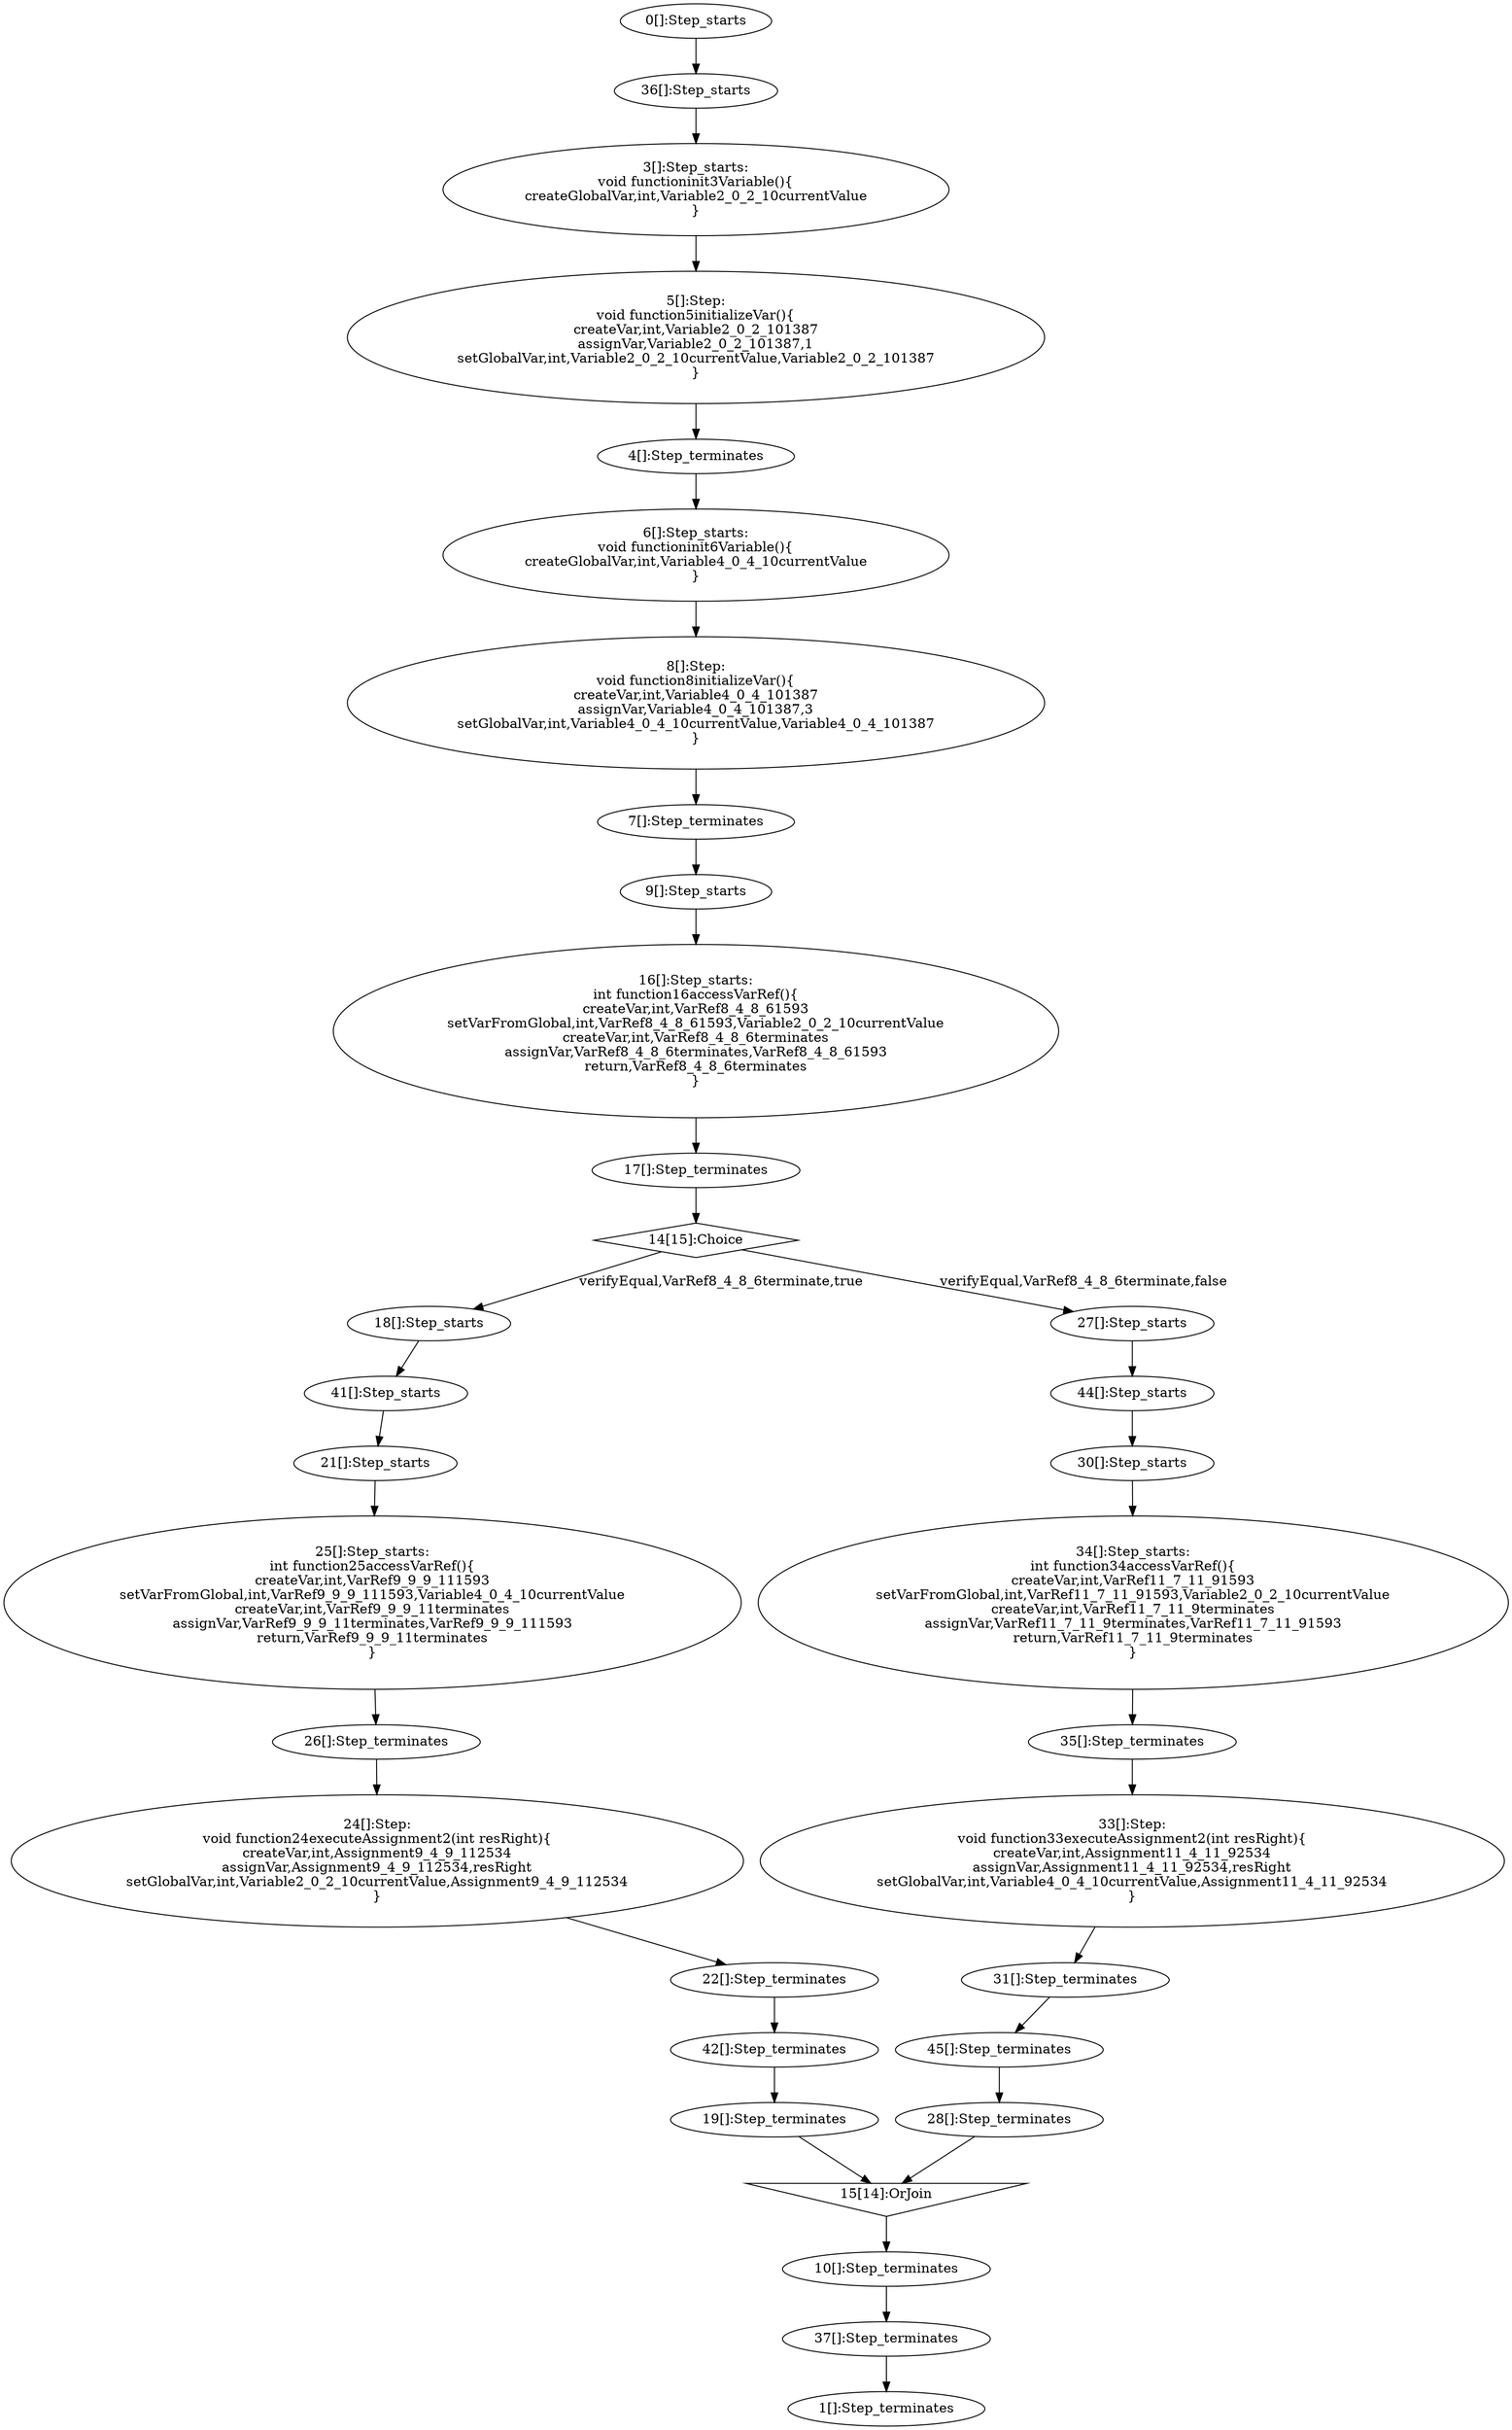 digraph G {
  "0" [label="0[]:Step_starts" shape="ellipse" ];
  "1" [label="1[]:Step_terminates" shape="ellipse" ];
  "36" [label="36[]:Step_starts" shape="ellipse" ];
  "37" [label="37[]:Step_terminates" shape="ellipse" ];
  "3" [label="3[]:Step_starts:
void functioninit3Variable(){
createGlobalVar,int,Variable2_0_2_10currentValue
}" shape="ellipse" ];
  "4" [label="4[]:Step_terminates" shape="ellipse" ];
  "5" [label="5[]:Step:
void function5initializeVar(){
createVar,int,Variable2_0_2_101387
assignVar,Variable2_0_2_101387,1
setGlobalVar,int,Variable2_0_2_10currentValue,Variable2_0_2_101387
}" shape="ellipse" ];
  "6" [label="6[]:Step_starts:
void functioninit6Variable(){
createGlobalVar,int,Variable4_0_4_10currentValue
}" shape="ellipse" ];
  "7" [label="7[]:Step_terminates" shape="ellipse" ];
  "8" [label="8[]:Step:
void function8initializeVar(){
createVar,int,Variable4_0_4_101387
assignVar,Variable4_0_4_101387,3
setGlobalVar,int,Variable4_0_4_10currentValue,Variable4_0_4_101387
}" shape="ellipse" ];
  "9" [label="9[]:Step_starts" shape="ellipse" ];
  "10" [label="10[]:Step_terminates" shape="ellipse" ];
  "14" [label="14[15]:Choice" shape="diamond" ];
  "15" [label="15[14]:OrJoin" shape="invtriangle" ];
  "16" [label="16[]:Step_starts:
int function16accessVarRef(){
createVar,int,VarRef8_4_8_61593
setVarFromGlobal,int,VarRef8_4_8_61593,Variable2_0_2_10currentValue
createVar,int,VarRef8_4_8_6terminates
assignVar,VarRef8_4_8_6terminates,VarRef8_4_8_61593
return,VarRef8_4_8_6terminates
}" shape="ellipse" ];
  "17" [label="17[]:Step_terminates" shape="ellipse" ];
  "18" [label="18[]:Step_starts" shape="ellipse" ];
  "19" [label="19[]:Step_terminates" shape="ellipse" ];
  "27" [label="27[]:Step_starts" shape="ellipse" ];
  "28" [label="28[]:Step_terminates" shape="ellipse" ];
  "41" [label="41[]:Step_starts" shape="ellipse" ];
  "42" [label="42[]:Step_terminates" shape="ellipse" ];
  "44" [label="44[]:Step_starts" shape="ellipse" ];
  "45" [label="45[]:Step_terminates" shape="ellipse" ];
  "21" [label="21[]:Step_starts" shape="ellipse" ];
  "22" [label="22[]:Step_terminates" shape="ellipse" ];
  "24" [label="24[]:Step:
void function24executeAssignment2(int resRight){
createVar,int,Assignment9_4_9_112534
assignVar,Assignment9_4_9_112534,resRight
setGlobalVar,int,Variable2_0_2_10currentValue,Assignment9_4_9_112534
}" shape="ellipse" ];
  "30" [label="30[]:Step_starts" shape="ellipse" ];
  "31" [label="31[]:Step_terminates" shape="ellipse" ];
  "33" [label="33[]:Step:
void function33executeAssignment2(int resRight){
createVar,int,Assignment11_4_11_92534
assignVar,Assignment11_4_11_92534,resRight
setGlobalVar,int,Variable4_0_4_10currentValue,Assignment11_4_11_92534
}" shape="ellipse" ];
  "25" [label="25[]:Step_starts:
int function25accessVarRef(){
createVar,int,VarRef9_9_9_111593
setVarFromGlobal,int,VarRef9_9_9_111593,Variable4_0_4_10currentValue
createVar,int,VarRef9_9_9_11terminates
assignVar,VarRef9_9_9_11terminates,VarRef9_9_9_111593
return,VarRef9_9_9_11terminates
}" shape="ellipse" ];
  "26" [label="26[]:Step_terminates" shape="ellipse" ];
  "34" [label="34[]:Step_starts:
int function34accessVarRef(){
createVar,int,VarRef11_7_11_91593
setVarFromGlobal,int,VarRef11_7_11_91593,Variable2_0_2_10currentValue
createVar,int,VarRef11_7_11_9terminates
assignVar,VarRef11_7_11_9terminates,VarRef11_7_11_91593
return,VarRef11_7_11_9terminates
}" shape="ellipse" ];
  "35" [label="35[]:Step_terminates" shape="ellipse" ];
  "0" -> "36" [label=""];
  "37" -> "1" [label=""];
  "36" -> "3" [label=""];
  "4" -> "6" [label=""];
  "7" -> "9" [label=""];
  "10" -> "37" [label=""];
  "3" -> "5" [label=""];
  "5" -> "4" [label=""];
  "6" -> "8" [label=""];
  "8" -> "7" [label=""];
  "9" -> "16" [label=""];
  "17" -> "14" [label=""];
  "14" -> "18" [label="verifyEqual,VarRef8_4_8_6terminate,true"];
  "14" -> "27" [label="verifyEqual,VarRef8_4_8_6terminate,false"];
  "28" -> "15" [label=""];
  "19" -> "15" [label=""];
  "15" -> "10" [label=""];
  "16" -> "17" [label=""];
  "18" -> "41" [label=""];
  "42" -> "19" [label=""];
  "27" -> "44" [label=""];
  "45" -> "28" [label=""];
  "41" -> "21" [label=""];
  "22" -> "42" [label=""];
  "44" -> "30" [label=""];
  "31" -> "45" [label=""];
  "21" -> "25" [label=""];
  "26" -> "24" [label=""];
  "24" -> "22" [label=""];
  "30" -> "34" [label=""];
  "35" -> "33" [label=""];
  "33" -> "31" [label=""];
  "25" -> "26" [label=""];
  "34" -> "35" [label=""];
}